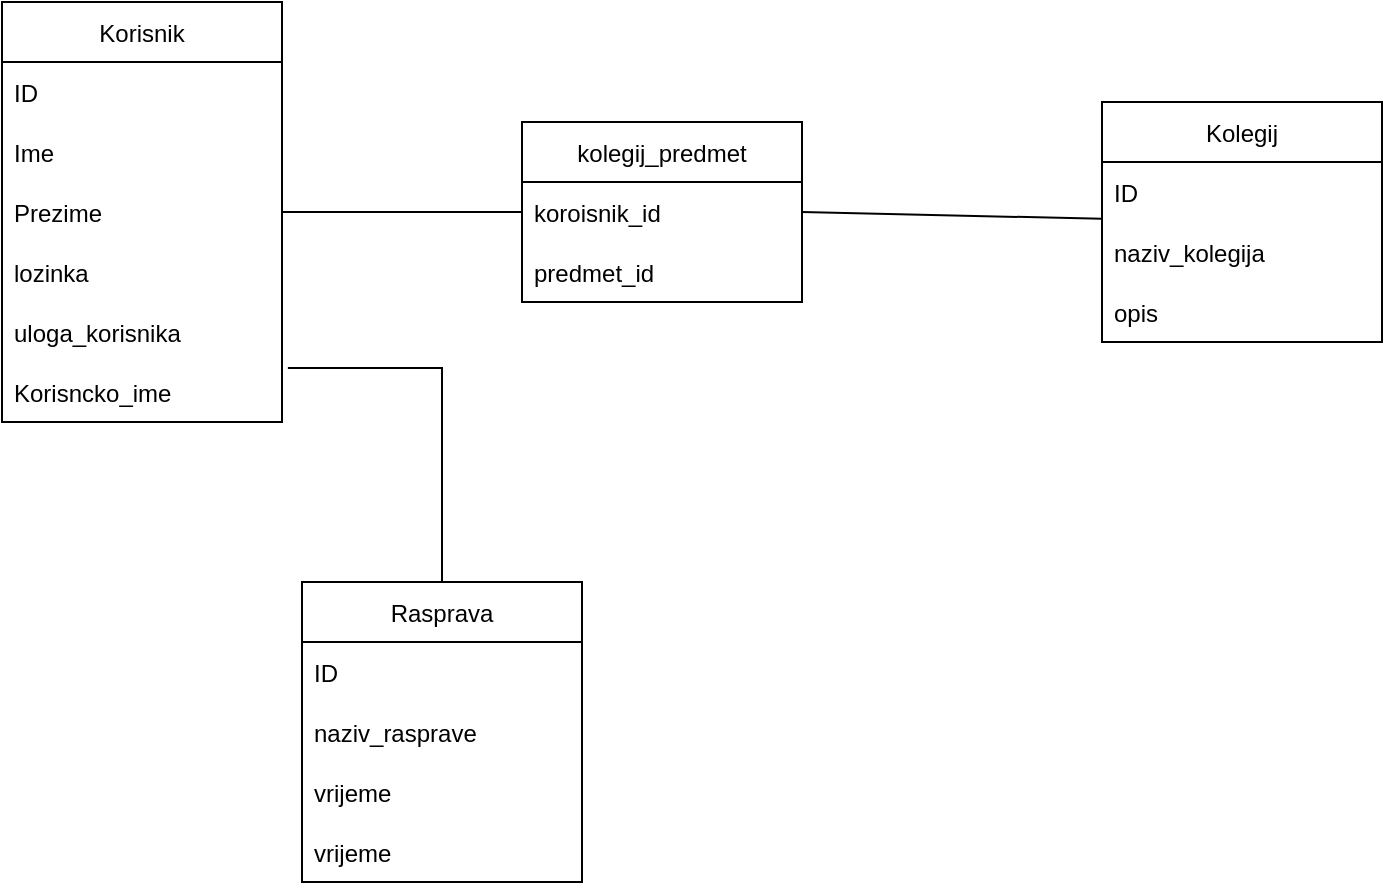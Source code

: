 <mxfile version="17.4.0" type="github"><diagram id="-KcmSkqzFhZb1pC-urzf" name="Page-1"><mxGraphModel dx="868" dy="482" grid="1" gridSize="10" guides="1" tooltips="1" connect="1" arrows="1" fold="1" page="1" pageScale="1" pageWidth="827" pageHeight="1169" math="0" shadow="0"><root><mxCell id="0"/><mxCell id="1" parent="0"/><mxCell id="BB2zcryrolnfE1V2jLlJ-5" value="Korisnik" style="swimlane;fontStyle=0;childLayout=stackLayout;horizontal=1;startSize=30;horizontalStack=0;resizeParent=1;resizeParentMax=0;resizeLast=0;collapsible=1;marginBottom=0;" vertex="1" parent="1"><mxGeometry x="60" y="60" width="140" height="210" as="geometry"/></mxCell><mxCell id="BB2zcryrolnfE1V2jLlJ-6" value="ID" style="text;strokeColor=none;fillColor=none;align=left;verticalAlign=middle;spacingLeft=4;spacingRight=4;overflow=hidden;points=[[0,0.5],[1,0.5]];portConstraint=eastwest;rotatable=0;" vertex="1" parent="BB2zcryrolnfE1V2jLlJ-5"><mxGeometry y="30" width="140" height="30" as="geometry"/></mxCell><mxCell id="BB2zcryrolnfE1V2jLlJ-7" value="Ime" style="text;strokeColor=none;fillColor=none;align=left;verticalAlign=middle;spacingLeft=4;spacingRight=4;overflow=hidden;points=[[0,0.5],[1,0.5]];portConstraint=eastwest;rotatable=0;" vertex="1" parent="BB2zcryrolnfE1V2jLlJ-5"><mxGeometry y="60" width="140" height="30" as="geometry"/></mxCell><mxCell id="BB2zcryrolnfE1V2jLlJ-9" value="Prezime" style="text;strokeColor=none;fillColor=none;align=left;verticalAlign=middle;spacingLeft=4;spacingRight=4;overflow=hidden;points=[[0,0.5],[1,0.5]];portConstraint=eastwest;rotatable=0;" vertex="1" parent="BB2zcryrolnfE1V2jLlJ-5"><mxGeometry y="90" width="140" height="30" as="geometry"/></mxCell><mxCell id="BB2zcryrolnfE1V2jLlJ-10" value="lozinka" style="text;strokeColor=none;fillColor=none;align=left;verticalAlign=middle;spacingLeft=4;spacingRight=4;overflow=hidden;points=[[0,0.5],[1,0.5]];portConstraint=eastwest;rotatable=0;" vertex="1" parent="BB2zcryrolnfE1V2jLlJ-5"><mxGeometry y="120" width="140" height="30" as="geometry"/></mxCell><mxCell id="BB2zcryrolnfE1V2jLlJ-12" value="uloga_korisnika" style="text;strokeColor=none;fillColor=none;align=left;verticalAlign=middle;spacingLeft=4;spacingRight=4;overflow=hidden;points=[[0,0.5],[1,0.5]];portConstraint=eastwest;rotatable=0;" vertex="1" parent="BB2zcryrolnfE1V2jLlJ-5"><mxGeometry y="150" width="140" height="30" as="geometry"/></mxCell><mxCell id="BB2zcryrolnfE1V2jLlJ-11" value="Korisncko_ime" style="text;strokeColor=none;fillColor=none;align=left;verticalAlign=middle;spacingLeft=4;spacingRight=4;overflow=hidden;points=[[0,0.5],[1,0.5]];portConstraint=eastwest;rotatable=0;" vertex="1" parent="BB2zcryrolnfE1V2jLlJ-5"><mxGeometry y="180" width="140" height="30" as="geometry"/></mxCell><mxCell id="BB2zcryrolnfE1V2jLlJ-13" value="" style="endArrow=none;html=1;rounded=0;exitX=1;exitY=0.5;exitDx=0;exitDy=0;" edge="1" parent="1" source="BB2zcryrolnfE1V2jLlJ-9" target="BB2zcryrolnfE1V2jLlJ-14"><mxGeometry width="50" height="50" relative="1" as="geometry"><mxPoint x="390" y="270" as="sourcePoint"/><mxPoint x="390" y="165" as="targetPoint"/></mxGeometry></mxCell><mxCell id="BB2zcryrolnfE1V2jLlJ-14" value="kolegij_predmet" style="swimlane;fontStyle=0;childLayout=stackLayout;horizontal=1;startSize=30;horizontalStack=0;resizeParent=1;resizeParentMax=0;resizeLast=0;collapsible=1;marginBottom=0;" vertex="1" parent="1"><mxGeometry x="320" y="120" width="140" height="90" as="geometry"/></mxCell><mxCell id="BB2zcryrolnfE1V2jLlJ-15" value="koroisnik_id" style="text;strokeColor=none;fillColor=none;align=left;verticalAlign=middle;spacingLeft=4;spacingRight=4;overflow=hidden;points=[[0,0.5],[1,0.5]];portConstraint=eastwest;rotatable=0;" vertex="1" parent="BB2zcryrolnfE1V2jLlJ-14"><mxGeometry y="30" width="140" height="30" as="geometry"/></mxCell><mxCell id="BB2zcryrolnfE1V2jLlJ-16" value="predmet_id" style="text;strokeColor=none;fillColor=none;align=left;verticalAlign=middle;spacingLeft=4;spacingRight=4;overflow=hidden;points=[[0,0.5],[1,0.5]];portConstraint=eastwest;rotatable=0;" vertex="1" parent="BB2zcryrolnfE1V2jLlJ-14"><mxGeometry y="60" width="140" height="30" as="geometry"/></mxCell><mxCell id="BB2zcryrolnfE1V2jLlJ-18" value="" style="endArrow=none;html=1;rounded=0;exitX=1;exitY=0.5;exitDx=0;exitDy=0;" edge="1" parent="1" source="BB2zcryrolnfE1V2jLlJ-15" target="BB2zcryrolnfE1V2jLlJ-19"><mxGeometry width="50" height="50" relative="1" as="geometry"><mxPoint x="480" y="180" as="sourcePoint"/><mxPoint x="580" y="160" as="targetPoint"/><Array as="points"/></mxGeometry></mxCell><mxCell id="BB2zcryrolnfE1V2jLlJ-19" value="Kolegij" style="swimlane;fontStyle=0;childLayout=stackLayout;horizontal=1;startSize=30;horizontalStack=0;resizeParent=1;resizeParentMax=0;resizeLast=0;collapsible=1;marginBottom=0;" vertex="1" parent="1"><mxGeometry x="610" y="110" width="140" height="120" as="geometry"/></mxCell><mxCell id="BB2zcryrolnfE1V2jLlJ-20" value="ID" style="text;strokeColor=none;fillColor=none;align=left;verticalAlign=middle;spacingLeft=4;spacingRight=4;overflow=hidden;points=[[0,0.5],[1,0.5]];portConstraint=eastwest;rotatable=0;" vertex="1" parent="BB2zcryrolnfE1V2jLlJ-19"><mxGeometry y="30" width="140" height="30" as="geometry"/></mxCell><mxCell id="BB2zcryrolnfE1V2jLlJ-21" value="naziv_kolegija" style="text;strokeColor=none;fillColor=none;align=left;verticalAlign=middle;spacingLeft=4;spacingRight=4;overflow=hidden;points=[[0,0.5],[1,0.5]];portConstraint=eastwest;rotatable=0;" vertex="1" parent="BB2zcryrolnfE1V2jLlJ-19"><mxGeometry y="60" width="140" height="30" as="geometry"/></mxCell><mxCell id="BB2zcryrolnfE1V2jLlJ-22" value="opis" style="text;strokeColor=none;fillColor=none;align=left;verticalAlign=middle;spacingLeft=4;spacingRight=4;overflow=hidden;points=[[0,0.5],[1,0.5]];portConstraint=eastwest;rotatable=0;" vertex="1" parent="BB2zcryrolnfE1V2jLlJ-19"><mxGeometry y="90" width="140" height="30" as="geometry"/></mxCell><mxCell id="BB2zcryrolnfE1V2jLlJ-23" value="" style="endArrow=none;html=1;rounded=0;exitX=1.021;exitY=0.1;exitDx=0;exitDy=0;exitPerimeter=0;" edge="1" parent="1" source="BB2zcryrolnfE1V2jLlJ-11" target="BB2zcryrolnfE1V2jLlJ-24"><mxGeometry width="50" height="50" relative="1" as="geometry"><mxPoint x="390" y="270" as="sourcePoint"/><mxPoint x="280" y="410" as="targetPoint"/><Array as="points"><mxPoint x="280" y="243"/></Array></mxGeometry></mxCell><mxCell id="BB2zcryrolnfE1V2jLlJ-24" value="Rasprava" style="swimlane;fontStyle=0;childLayout=stackLayout;horizontal=1;startSize=30;horizontalStack=0;resizeParent=1;resizeParentMax=0;resizeLast=0;collapsible=1;marginBottom=0;" vertex="1" parent="1"><mxGeometry x="210" y="350" width="140" height="150" as="geometry"/></mxCell><mxCell id="BB2zcryrolnfE1V2jLlJ-25" value="ID" style="text;strokeColor=none;fillColor=none;align=left;verticalAlign=middle;spacingLeft=4;spacingRight=4;overflow=hidden;points=[[0,0.5],[1,0.5]];portConstraint=eastwest;rotatable=0;" vertex="1" parent="BB2zcryrolnfE1V2jLlJ-24"><mxGeometry y="30" width="140" height="30" as="geometry"/></mxCell><mxCell id="BB2zcryrolnfE1V2jLlJ-26" value="naziv_rasprave" style="text;strokeColor=none;fillColor=none;align=left;verticalAlign=middle;spacingLeft=4;spacingRight=4;overflow=hidden;points=[[0,0.5],[1,0.5]];portConstraint=eastwest;rotatable=0;" vertex="1" parent="BB2zcryrolnfE1V2jLlJ-24"><mxGeometry y="60" width="140" height="30" as="geometry"/></mxCell><mxCell id="BB2zcryrolnfE1V2jLlJ-27" value="vrijeme" style="text;strokeColor=none;fillColor=none;align=left;verticalAlign=middle;spacingLeft=4;spacingRight=4;overflow=hidden;points=[[0,0.5],[1,0.5]];portConstraint=eastwest;rotatable=0;" vertex="1" parent="BB2zcryrolnfE1V2jLlJ-24"><mxGeometry y="90" width="140" height="30" as="geometry"/></mxCell><mxCell id="BB2zcryrolnfE1V2jLlJ-28" value="vrijeme" style="text;strokeColor=none;fillColor=none;align=left;verticalAlign=middle;spacingLeft=4;spacingRight=4;overflow=hidden;points=[[0,0.5],[1,0.5]];portConstraint=eastwest;rotatable=0;" vertex="1" parent="BB2zcryrolnfE1V2jLlJ-24"><mxGeometry y="120" width="140" height="30" as="geometry"/></mxCell></root></mxGraphModel></diagram></mxfile>